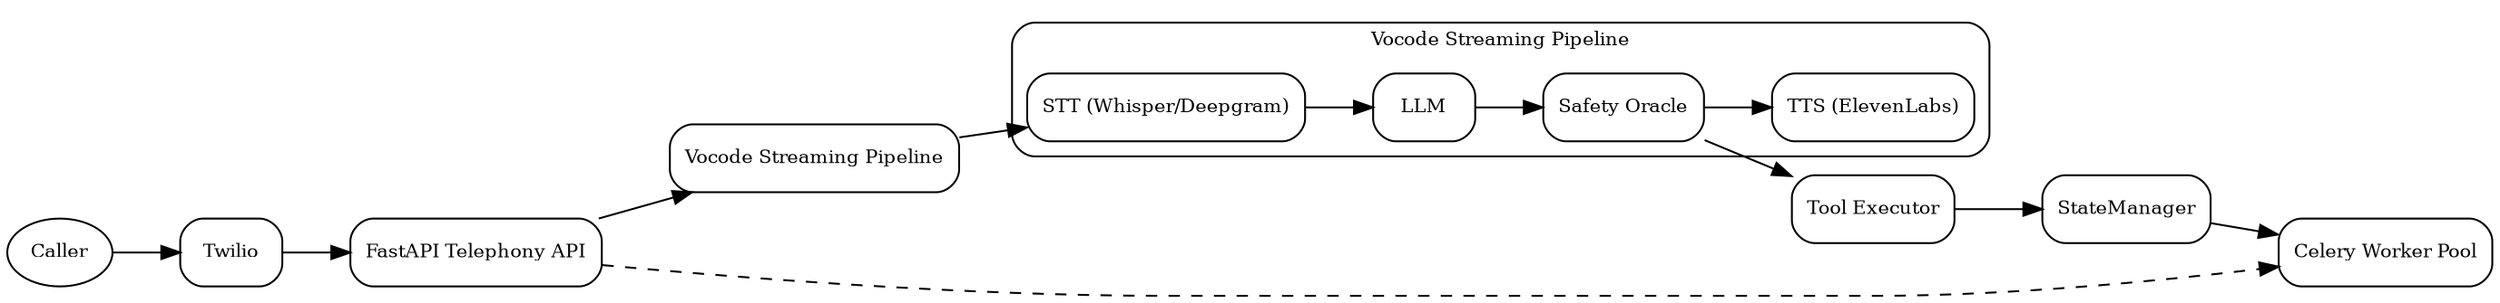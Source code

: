 digraph TEL3SIS {
    rankdir=LR;
    fontsize=10;
    node [shape=box, style=rounded, fontsize=10];

    Caller [shape=oval];
    Caller -> Twilio;
    Twilio -> "FastAPI Telephony API";
    "FastAPI Telephony API" -> "Vocode Streaming Pipeline";
    "FastAPI Telephony API" -> "Celery Worker Pool" [style=dashed];

    subgraph cluster_pipeline {
        label="Vocode Streaming Pipeline";
        style=rounded;
        "STT (Whisper/Deepgram)" -> "LLM" -> "Safety Oracle" -> "TTS (ElevenLabs)";
    }

    "Vocode Streaming Pipeline" -> "STT (Whisper/Deepgram)";
    "Safety Oracle" -> "Tool Executor";
    "Tool Executor" -> "StateManager";
    "StateManager" -> "Celery Worker Pool";
}
